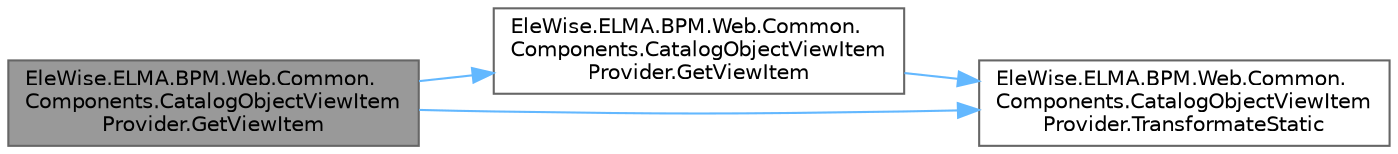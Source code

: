 digraph "EleWise.ELMA.BPM.Web.Common.Components.CatalogObjectViewItemProvider.GetViewItem"
{
 // LATEX_PDF_SIZE
  bgcolor="transparent";
  edge [fontname=Helvetica,fontsize=10,labelfontname=Helvetica,labelfontsize=10];
  node [fontname=Helvetica,fontsize=10,shape=box,height=0.2,width=0.4];
  rankdir="LR";
  Node1 [id="Node000001",label="EleWise.ELMA.BPM.Web.Common.\lComponents.CatalogObjectViewItem\lProvider.GetViewItem",height=0.2,width=0.4,color="gray40", fillcolor="grey60", style="filled", fontcolor="black",tooltip="Получить форму представления"];
  Node1 -> Node2 [id="edge1_Node000001_Node000002",color="steelblue1",style="solid",tooltip=" "];
  Node2 [id="Node000002",label="EleWise.ELMA.BPM.Web.Common.\lComponents.CatalogObjectViewItem\lProvider.GetViewItem",height=0.2,width=0.4,color="grey40", fillcolor="white", style="filled",URL="$class_ele_wise_1_1_e_l_m_a_1_1_b_p_m_1_1_web_1_1_common_1_1_components_1_1_catalog_object_view_item_provider.html#ab2f928dec4e27ce912c467a7a7bd7545",tooltip="Получить форму представления"];
  Node2 -> Node3 [id="edge2_Node000002_Node000003",color="steelblue1",style="solid",tooltip=" "];
  Node3 [id="Node000003",label="EleWise.ELMA.BPM.Web.Common.\lComponents.CatalogObjectViewItem\lProvider.TransformateStatic",height=0.2,width=0.4,color="grey40", fillcolor="white", style="filled",URL="$class_ele_wise_1_1_e_l_m_a_1_1_b_p_m_1_1_web_1_1_common_1_1_components_1_1_catalog_object_view_item_provider.html#aba462e9623ef3c1aa6223e1e81100883",tooltip="Применить трансформацию к форме"];
  Node1 -> Node3 [id="edge3_Node000001_Node000003",color="steelblue1",style="solid",tooltip=" "];
}
